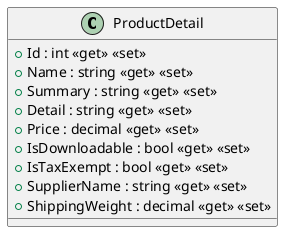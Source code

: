 @startuml
class ProductDetail {
    + Id : int <<get>> <<set>>
    + Name : string <<get>> <<set>>
    + Summary : string <<get>> <<set>>
    + Detail : string <<get>> <<set>>
    + Price : decimal <<get>> <<set>>
    + IsDownloadable : bool <<get>> <<set>>
    + IsTaxExempt : bool <<get>> <<set>>
    + SupplierName : string <<get>> <<set>>
    + ShippingWeight : decimal <<get>> <<set>>
}
@enduml
